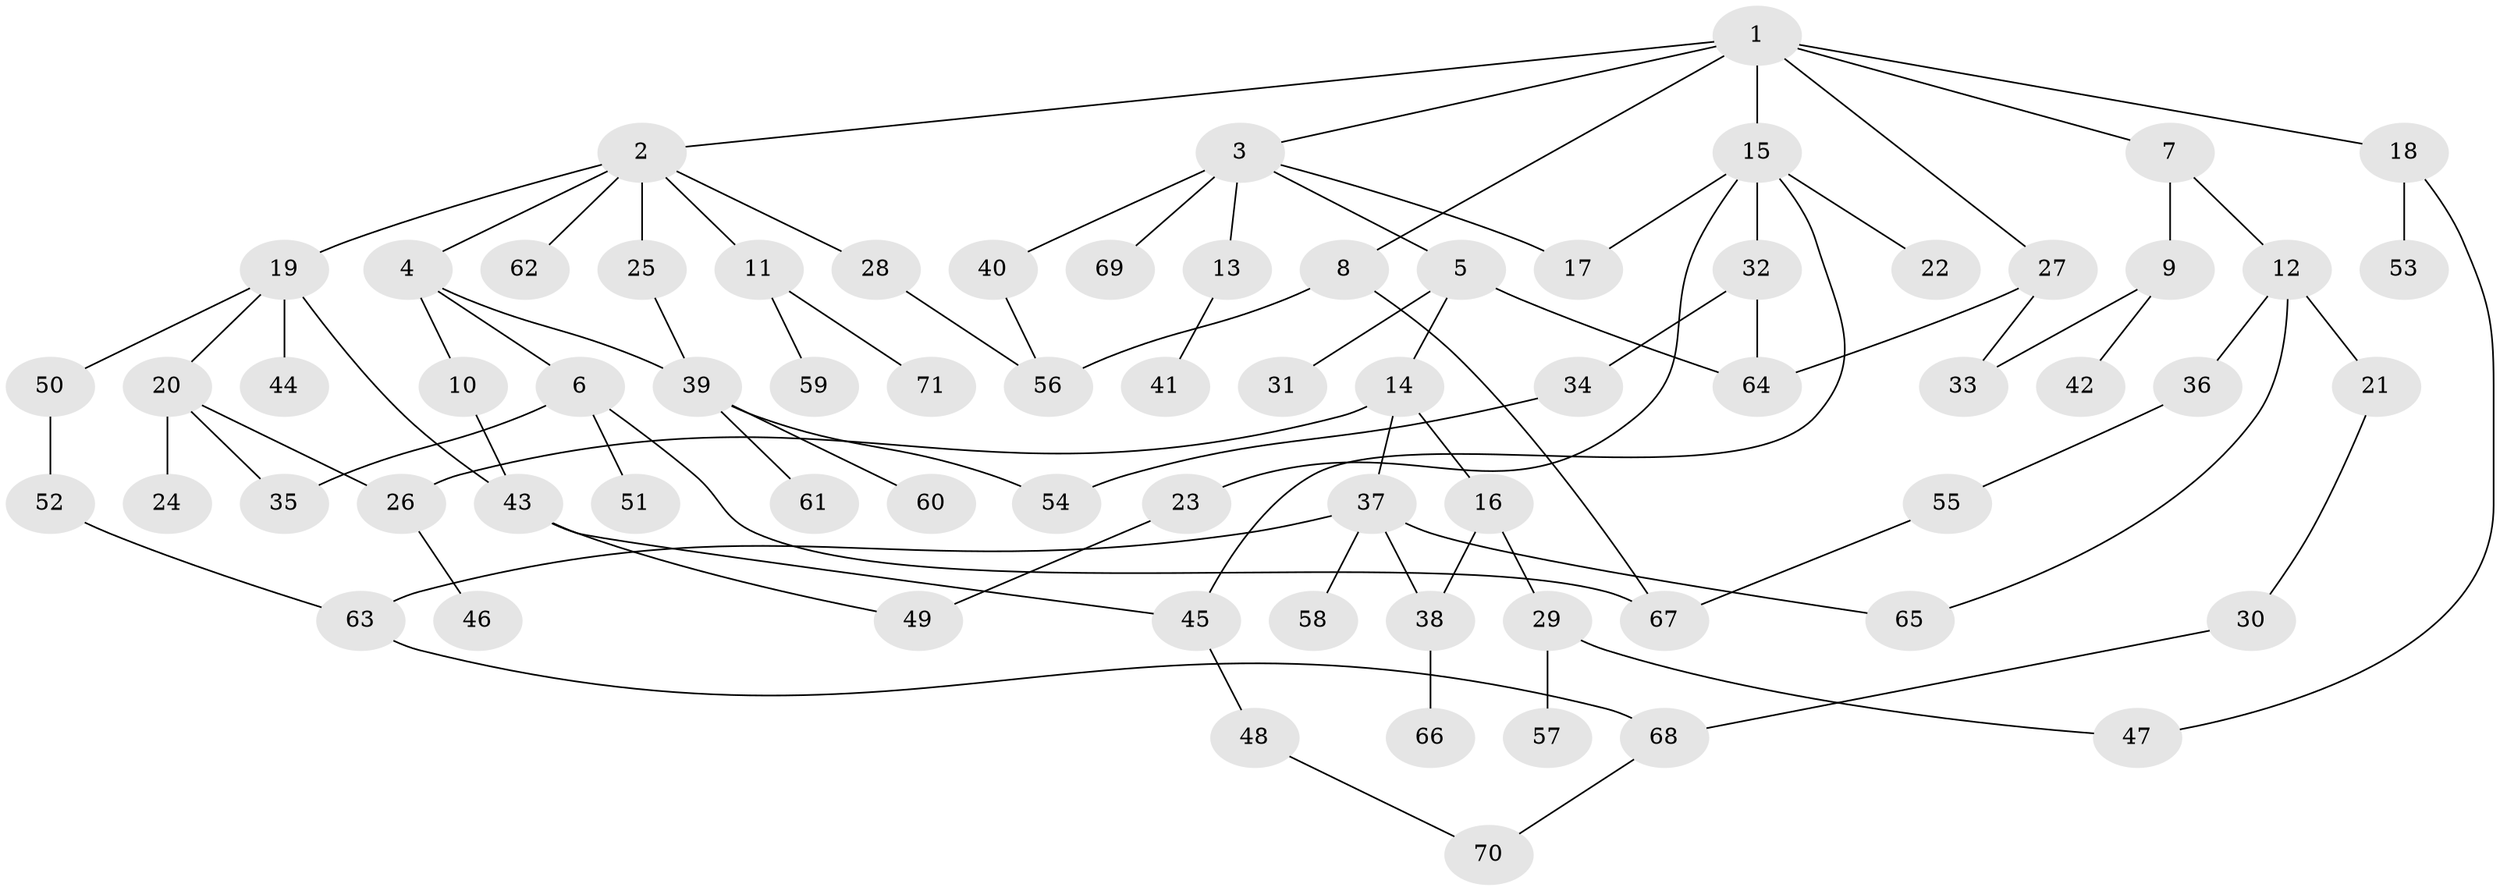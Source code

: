 // Generated by graph-tools (version 1.1) at 2025/01/03/09/25 03:01:00]
// undirected, 71 vertices, 91 edges
graph export_dot {
graph [start="1"]
  node [color=gray90,style=filled];
  1;
  2;
  3;
  4;
  5;
  6;
  7;
  8;
  9;
  10;
  11;
  12;
  13;
  14;
  15;
  16;
  17;
  18;
  19;
  20;
  21;
  22;
  23;
  24;
  25;
  26;
  27;
  28;
  29;
  30;
  31;
  32;
  33;
  34;
  35;
  36;
  37;
  38;
  39;
  40;
  41;
  42;
  43;
  44;
  45;
  46;
  47;
  48;
  49;
  50;
  51;
  52;
  53;
  54;
  55;
  56;
  57;
  58;
  59;
  60;
  61;
  62;
  63;
  64;
  65;
  66;
  67;
  68;
  69;
  70;
  71;
  1 -- 2;
  1 -- 3;
  1 -- 7;
  1 -- 8;
  1 -- 15;
  1 -- 18;
  1 -- 27;
  2 -- 4;
  2 -- 11;
  2 -- 19;
  2 -- 25;
  2 -- 28;
  2 -- 62;
  3 -- 5;
  3 -- 13;
  3 -- 40;
  3 -- 69;
  3 -- 17;
  4 -- 6;
  4 -- 10;
  4 -- 39;
  5 -- 14;
  5 -- 31;
  5 -- 64;
  6 -- 35;
  6 -- 51;
  6 -- 67;
  7 -- 9;
  7 -- 12;
  8 -- 67;
  8 -- 56;
  9 -- 33;
  9 -- 42;
  10 -- 43;
  11 -- 59;
  11 -- 71;
  12 -- 21;
  12 -- 36;
  12 -- 65;
  13 -- 41;
  14 -- 16;
  14 -- 26;
  14 -- 37;
  15 -- 17;
  15 -- 22;
  15 -- 23;
  15 -- 32;
  15 -- 45;
  16 -- 29;
  16 -- 38;
  18 -- 47;
  18 -- 53;
  19 -- 20;
  19 -- 44;
  19 -- 50;
  19 -- 43;
  20 -- 24;
  20 -- 26;
  20 -- 35;
  21 -- 30;
  23 -- 49;
  25 -- 39;
  26 -- 46;
  27 -- 33;
  27 -- 64;
  28 -- 56;
  29 -- 57;
  29 -- 47;
  30 -- 68;
  32 -- 34;
  32 -- 64;
  34 -- 54;
  36 -- 55;
  37 -- 38;
  37 -- 58;
  37 -- 63;
  37 -- 65;
  38 -- 66;
  39 -- 54;
  39 -- 60;
  39 -- 61;
  40 -- 56;
  43 -- 45;
  43 -- 49;
  45 -- 48;
  48 -- 70;
  50 -- 52;
  52 -- 63;
  55 -- 67;
  63 -- 68;
  68 -- 70;
}
